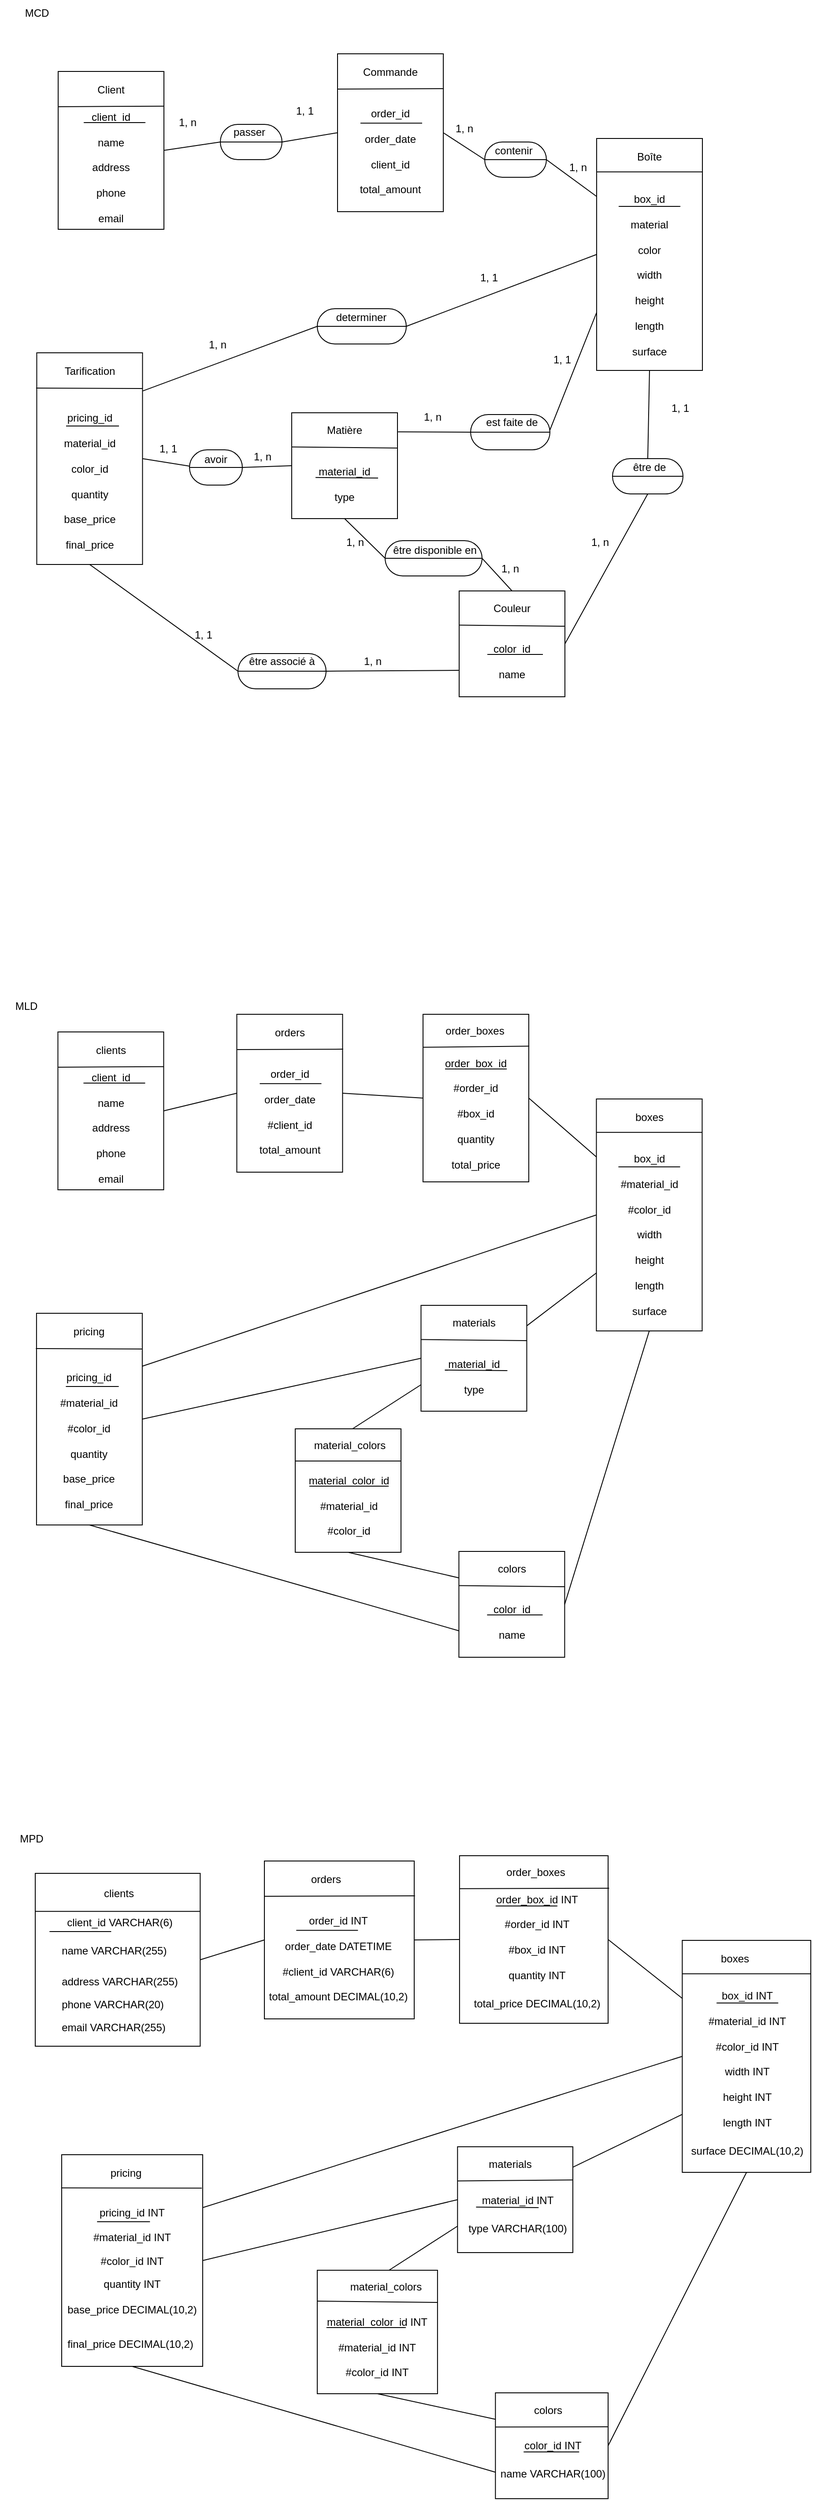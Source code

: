 <mxfile>
    <diagram id="Fs5Yc16F_86ejmKFWM_i" name="Page-1">
        <mxGraphModel dx="971" dy="751" grid="1" gridSize="10" guides="1" tooltips="1" connect="1" arrows="1" fold="1" page="1" pageScale="1" pageWidth="850" pageHeight="1100" math="0" shadow="0">
            <root>
                <mxCell id="0"/>
                <mxCell id="1" parent="0"/>
                <mxCell id="2" value="" style="rounded=0;whiteSpace=wrap;html=1;" parent="1" vertex="1">
                    <mxGeometry x="66" y="81" width="120" height="179" as="geometry"/>
                </mxCell>
                <mxCell id="3" value="" style="endArrow=none;html=1;entryX=1;entryY=0.22;entryDx=0;entryDy=0;entryPerimeter=0;" parent="1" target="2" edge="1">
                    <mxGeometry width="50" height="50" relative="1" as="geometry">
                        <mxPoint x="66" y="121" as="sourcePoint"/>
                        <mxPoint x="180" y="120" as="targetPoint"/>
                    </mxGeometry>
                </mxCell>
                <mxCell id="4" value="Client" style="text;html=1;align=center;verticalAlign=middle;whiteSpace=wrap;rounded=0;" parent="1" vertex="1">
                    <mxGeometry x="96" y="87" width="60" height="30" as="geometry"/>
                </mxCell>
                <mxCell id="5" value="" style="rounded=0;whiteSpace=wrap;html=1;" parent="1" vertex="1">
                    <mxGeometry x="383" y="61" width="120" height="179" as="geometry"/>
                </mxCell>
                <mxCell id="6" value="" style="endArrow=none;html=1;entryX=1.005;entryY=0.221;entryDx=0;entryDy=0;entryPerimeter=0;" parent="1" target="5" edge="1">
                    <mxGeometry width="50" height="50" relative="1" as="geometry">
                        <mxPoint x="383" y="101" as="sourcePoint"/>
                        <mxPoint x="433" y="51" as="targetPoint"/>
                    </mxGeometry>
                </mxCell>
                <mxCell id="7" value="Commande" style="text;html=1;align=center;verticalAlign=middle;whiteSpace=wrap;rounded=0;" parent="1" vertex="1">
                    <mxGeometry x="413" y="67" width="60" height="30" as="geometry"/>
                </mxCell>
                <mxCell id="8" value="" style="rounded=0;whiteSpace=wrap;html=1;" parent="1" vertex="1">
                    <mxGeometry x="677" y="157" width="120" height="263" as="geometry"/>
                </mxCell>
                <mxCell id="9" value="" style="endArrow=none;html=1;entryX=0.998;entryY=0.144;entryDx=0;entryDy=0;entryPerimeter=0;exitX=-0.001;exitY=0.144;exitDx=0;exitDy=0;exitPerimeter=0;" parent="1" source="8" target="8" edge="1">
                    <mxGeometry width="50" height="50" relative="1" as="geometry">
                        <mxPoint x="673" y="197" as="sourcePoint"/>
                        <mxPoint x="793.12" y="198.44" as="targetPoint"/>
                    </mxGeometry>
                </mxCell>
                <mxCell id="10" value="Boîte" style="text;html=1;align=center;verticalAlign=middle;whiteSpace=wrap;rounded=0;" parent="1" vertex="1">
                    <mxGeometry x="707" y="163" width="60" height="30" as="geometry"/>
                </mxCell>
                <mxCell id="11" value="client_id&lt;div&gt;&lt;br&gt;&lt;/div&gt;&lt;div&gt;name&lt;/div&gt;&lt;div&gt;&lt;br&gt;&lt;/div&gt;&lt;div&gt;address&lt;/div&gt;&lt;div&gt;&lt;br&gt;&lt;/div&gt;&lt;div&gt;phone&lt;/div&gt;&lt;div&gt;&lt;br&gt;&lt;/div&gt;&lt;div&gt;email&lt;/div&gt;" style="text;html=1;align=center;verticalAlign=middle;whiteSpace=wrap;rounded=0;" parent="1" vertex="1">
                    <mxGeometry x="76" y="140" width="100" height="100" as="geometry"/>
                </mxCell>
                <mxCell id="12" value="order_id&lt;div&gt;&lt;font color=&quot;#000000&quot;&gt;&lt;br&gt;&lt;/font&gt;&lt;div&gt;order_date&lt;/div&gt;&lt;div&gt;&lt;br&gt;&lt;/div&gt;&lt;div&gt;client_id&lt;/div&gt;&lt;/div&gt;&lt;div&gt;&lt;br&gt;&lt;/div&gt;&lt;div&gt;total_amount&lt;/div&gt;" style="text;html=1;align=center;verticalAlign=middle;whiteSpace=wrap;rounded=0;" parent="1" vertex="1">
                    <mxGeometry x="413" y="122" width="60" height="100" as="geometry"/>
                </mxCell>
                <mxCell id="13" value="" style="endArrow=none;html=1;" parent="1" edge="1">
                    <mxGeometry width="50" height="50" relative="1" as="geometry">
                        <mxPoint x="95" y="139" as="sourcePoint"/>
                        <mxPoint x="165" y="139" as="targetPoint"/>
                    </mxGeometry>
                </mxCell>
                <mxCell id="14" value="" style="endArrow=none;html=1;" parent="1" edge="1">
                    <mxGeometry width="50" height="50" relative="1" as="geometry">
                        <mxPoint x="409" y="139.62" as="sourcePoint"/>
                        <mxPoint x="479" y="139.62" as="targetPoint"/>
                    </mxGeometry>
                </mxCell>
                <mxCell id="15" value="" style="endArrow=none;html=1;" parent="1" edge="1">
                    <mxGeometry width="50" height="50" relative="1" as="geometry">
                        <mxPoint x="702" y="234" as="sourcePoint"/>
                        <mxPoint x="772" y="234" as="targetPoint"/>
                    </mxGeometry>
                </mxCell>
                <mxCell id="16" value="box_id&lt;div&gt;&lt;br&gt;&lt;/div&gt;&lt;div&gt;material&lt;/div&gt;&lt;div&gt;&lt;br&gt;&lt;/div&gt;&lt;div&gt;color&lt;/div&gt;&lt;div&gt;&lt;br&gt;&lt;/div&gt;&lt;div&gt;width&lt;/div&gt;&lt;div&gt;&lt;br&gt;&lt;/div&gt;&lt;div&gt;height&lt;/div&gt;&lt;div&gt;&lt;br&gt;&lt;/div&gt;&lt;div&gt;length&lt;/div&gt;&lt;div&gt;&lt;br&gt;&lt;/div&gt;&lt;div&gt;surface&lt;/div&gt;" style="text;html=1;align=center;verticalAlign=middle;whiteSpace=wrap;rounded=0;" parent="1" vertex="1">
                    <mxGeometry x="707" y="207" width="60" height="210" as="geometry"/>
                </mxCell>
                <mxCell id="17" value="" style="rounded=1;whiteSpace=wrap;html=1;arcSize=50;" parent="1" vertex="1">
                    <mxGeometry x="250" y="141" width="70" height="40" as="geometry"/>
                </mxCell>
                <mxCell id="18" value="" style="endArrow=none;html=1;exitX=0;exitY=0.5;exitDx=0;exitDy=0;entryX=1;entryY=0.5;entryDx=0;entryDy=0;" parent="1" source="17" target="17" edge="1">
                    <mxGeometry width="50" height="50" relative="1" as="geometry">
                        <mxPoint x="235" y="158.5" as="sourcePoint"/>
                        <mxPoint x="325" y="161" as="targetPoint"/>
                    </mxGeometry>
                </mxCell>
                <mxCell id="19" value="passer" style="text;html=1;align=center;verticalAlign=middle;whiteSpace=wrap;rounded=0;" parent="1" vertex="1">
                    <mxGeometry x="253" y="135" width="60" height="30" as="geometry"/>
                </mxCell>
                <mxCell id="21" value="" style="rounded=1;whiteSpace=wrap;html=1;arcSize=50;" parent="1" vertex="1">
                    <mxGeometry x="550" y="161" width="70" height="40" as="geometry"/>
                </mxCell>
                <mxCell id="22" value="" style="endArrow=none;html=1;entryX=1;entryY=0.5;entryDx=0;entryDy=0;exitX=0;exitY=0.5;exitDx=0;exitDy=0;" parent="1" source="21" target="21" edge="1">
                    <mxGeometry width="50" height="50" relative="1" as="geometry">
                        <mxPoint x="509" y="200" as="sourcePoint"/>
                        <mxPoint x="559" y="150" as="targetPoint"/>
                    </mxGeometry>
                </mxCell>
                <mxCell id="23" value="contenir" style="text;html=1;align=center;verticalAlign=middle;whiteSpace=wrap;rounded=0;" parent="1" vertex="1">
                    <mxGeometry x="553" y="159" width="60" height="24" as="geometry"/>
                </mxCell>
                <mxCell id="24" value="" style="endArrow=none;html=1;exitX=1;exitY=0.5;exitDx=0;exitDy=0;entryX=0;entryY=0.5;entryDx=0;entryDy=0;" parent="1" source="2" target="17" edge="1">
                    <mxGeometry width="50" height="50" relative="1" as="geometry">
                        <mxPoint x="188" y="208" as="sourcePoint"/>
                        <mxPoint x="238" y="158" as="targetPoint"/>
                    </mxGeometry>
                </mxCell>
                <mxCell id="25" value="" style="endArrow=none;html=1;entryX=1;entryY=0.5;entryDx=0;entryDy=0;exitX=0;exitY=0.5;exitDx=0;exitDy=0;" parent="1" source="5" target="17" edge="1">
                    <mxGeometry width="50" height="50" relative="1" as="geometry">
                        <mxPoint x="330" y="211" as="sourcePoint"/>
                        <mxPoint x="380" y="161" as="targetPoint"/>
                    </mxGeometry>
                </mxCell>
                <mxCell id="27" value="" style="endArrow=none;html=1;entryX=0;entryY=0.5;entryDx=0;entryDy=0;exitX=1;exitY=0.5;exitDx=0;exitDy=0;" parent="1" source="5" target="21" edge="1">
                    <mxGeometry width="50" height="50" relative="1" as="geometry">
                        <mxPoint x="392" y="342" as="sourcePoint"/>
                        <mxPoint x="442" y="292" as="targetPoint"/>
                    </mxGeometry>
                </mxCell>
                <mxCell id="28" value="" style="endArrow=none;html=1;entryX=1;entryY=0.5;entryDx=0;entryDy=0;exitX=0;exitY=0.25;exitDx=0;exitDy=0;" parent="1" source="8" target="21" edge="1">
                    <mxGeometry width="50" height="50" relative="1" as="geometry">
                        <mxPoint x="488" y="325" as="sourcePoint"/>
                        <mxPoint x="538" y="275" as="targetPoint"/>
                    </mxGeometry>
                </mxCell>
                <mxCell id="29" value="1, n" style="text;html=1;align=center;verticalAlign=middle;whiteSpace=wrap;rounded=0;" parent="1" vertex="1">
                    <mxGeometry x="183" y="127" width="60" height="23" as="geometry"/>
                </mxCell>
                <mxCell id="30" value="1, 1" style="text;html=1;align=center;verticalAlign=middle;whiteSpace=wrap;rounded=0;" parent="1" vertex="1">
                    <mxGeometry x="316" y="111" width="60" height="30" as="geometry"/>
                </mxCell>
                <mxCell id="31" value="1, n" style="text;html=1;align=center;verticalAlign=middle;whiteSpace=wrap;rounded=0;" parent="1" vertex="1">
                    <mxGeometry x="497" y="131" width="60" height="30" as="geometry"/>
                </mxCell>
                <mxCell id="32" value="1, n" style="text;html=1;align=center;verticalAlign=middle;whiteSpace=wrap;rounded=0;" parent="1" vertex="1">
                    <mxGeometry x="626" y="175" width="60" height="30" as="geometry"/>
                </mxCell>
                <mxCell id="134" value="" style="rounded=0;whiteSpace=wrap;html=1;" parent="1" vertex="1">
                    <mxGeometry x="331" y="468" width="120" height="120" as="geometry"/>
                </mxCell>
                <mxCell id="135" value="" style="endArrow=none;html=1;exitX=0;exitY=0.323;exitDx=0;exitDy=0;exitPerimeter=0;" parent="1" source="134" edge="1">
                    <mxGeometry width="50" height="50" relative="1" as="geometry">
                        <mxPoint x="381" y="508" as="sourcePoint"/>
                        <mxPoint x="451" y="508" as="targetPoint"/>
                    </mxGeometry>
                </mxCell>
                <mxCell id="136" value="Matière" style="text;html=1;align=center;verticalAlign=middle;whiteSpace=wrap;rounded=0;" parent="1" vertex="1">
                    <mxGeometry x="361" y="473" width="60" height="30" as="geometry"/>
                </mxCell>
                <mxCell id="138" value="" style="rounded=0;whiteSpace=wrap;html=1;" parent="1" vertex="1">
                    <mxGeometry x="521" y="670" width="120" height="120" as="geometry"/>
                </mxCell>
                <mxCell id="139" value="" style="endArrow=none;html=1;exitX=0;exitY=0.323;exitDx=0;exitDy=0;exitPerimeter=0;" parent="1" source="138" edge="1">
                    <mxGeometry width="50" height="50" relative="1" as="geometry">
                        <mxPoint x="571" y="710" as="sourcePoint"/>
                        <mxPoint x="641" y="710" as="targetPoint"/>
                    </mxGeometry>
                </mxCell>
                <mxCell id="140" value="Couleur" style="text;html=1;align=center;verticalAlign=middle;whiteSpace=wrap;rounded=0;" parent="1" vertex="1">
                    <mxGeometry x="551" y="675" width="60" height="30" as="geometry"/>
                </mxCell>
                <mxCell id="141" value="material_id&lt;div&gt;&lt;br&gt;&lt;/div&gt;&lt;div&gt;type&lt;/div&gt;" style="text;html=1;align=center;verticalAlign=middle;whiteSpace=wrap;rounded=0;" parent="1" vertex="1">
                    <mxGeometry x="361" y="516" width="60" height="65" as="geometry"/>
                </mxCell>
                <mxCell id="142" value="color_id&lt;div&gt;&lt;br&gt;&lt;/div&gt;&lt;div&gt;name&lt;/div&gt;" style="text;html=1;align=center;verticalAlign=middle;whiteSpace=wrap;rounded=0;" parent="1" vertex="1">
                    <mxGeometry x="551" y="716" width="60" height="67" as="geometry"/>
                </mxCell>
                <mxCell id="143" value="" style="endArrow=none;html=1;entryX=0;entryY=0.75;entryDx=0;entryDy=0;exitX=1.114;exitY=0.787;exitDx=0;exitDy=0;exitPerimeter=0;" parent="1" source="148" target="8" edge="1">
                    <mxGeometry width="50" height="50" relative="1" as="geometry">
                        <mxPoint x="610" y="360" as="sourcePoint"/>
                        <mxPoint x="570" y="390" as="targetPoint"/>
                    </mxGeometry>
                </mxCell>
                <mxCell id="144" value="" style="endArrow=none;html=1;entryX=0.5;entryY=1;entryDx=0;entryDy=0;exitX=0.5;exitY=0;exitDx=0;exitDy=0;" parent="1" source="150" target="8" edge="1">
                    <mxGeometry width="50" height="50" relative="1" as="geometry">
                        <mxPoint x="800" y="480" as="sourcePoint"/>
                        <mxPoint x="642" y="390" as="targetPoint"/>
                    </mxGeometry>
                </mxCell>
                <mxCell id="145" value="" style="endArrow=none;html=1;entryX=0.5;entryY=0;entryDx=0;entryDy=0;exitX=1;exitY=0.5;exitDx=0;exitDy=0;" parent="1" source="154" target="138" edge="1">
                    <mxGeometry width="50" height="50" relative="1" as="geometry">
                        <mxPoint x="450" y="720" as="sourcePoint"/>
                        <mxPoint x="570" y="560" as="targetPoint"/>
                    </mxGeometry>
                </mxCell>
                <mxCell id="146" value="" style="rounded=1;whiteSpace=wrap;html=1;arcSize=50;" parent="1" vertex="1">
                    <mxGeometry x="534" y="470" width="90" height="40" as="geometry"/>
                </mxCell>
                <mxCell id="147" value="" style="endArrow=none;html=1;entryX=1;entryY=0.5;entryDx=0;entryDy=0;exitX=0;exitY=0.5;exitDx=0;exitDy=0;" parent="1" source="146" target="146" edge="1">
                    <mxGeometry width="50" height="50" relative="1" as="geometry">
                        <mxPoint x="534" y="510" as="sourcePoint"/>
                        <mxPoint x="584" y="460" as="targetPoint"/>
                    </mxGeometry>
                </mxCell>
                <mxCell id="148" value="est faite de" style="text;html=1;align=center;verticalAlign=middle;whiteSpace=wrap;rounded=0;" parent="1" vertex="1">
                    <mxGeometry x="546" y="464" width="70" height="30" as="geometry"/>
                </mxCell>
                <mxCell id="149" value="" style="endArrow=none;html=1;entryX=0;entryY=0.5;entryDx=0;entryDy=0;exitX=1.005;exitY=0.18;exitDx=0;exitDy=0;exitPerimeter=0;" parent="1" source="134" target="146" edge="1">
                    <mxGeometry width="50" height="50" relative="1" as="geometry">
                        <mxPoint x="530" y="520" as="sourcePoint"/>
                        <mxPoint x="580" y="470" as="targetPoint"/>
                    </mxGeometry>
                </mxCell>
                <mxCell id="150" value="" style="rounded=1;whiteSpace=wrap;html=1;arcSize=50;" parent="1" vertex="1">
                    <mxGeometry x="695" y="520" width="80" height="40" as="geometry"/>
                </mxCell>
                <mxCell id="151" value="" style="endArrow=none;html=1;entryX=1;entryY=0.5;entryDx=0;entryDy=0;exitX=0;exitY=0.5;exitDx=0;exitDy=0;" parent="1" source="150" target="150" edge="1">
                    <mxGeometry width="50" height="50" relative="1" as="geometry">
                        <mxPoint x="578" y="580" as="sourcePoint"/>
                        <mxPoint x="628" y="530" as="targetPoint"/>
                    </mxGeometry>
                </mxCell>
                <mxCell id="152" value="être de" style="text;html=1;align=center;verticalAlign=middle;whiteSpace=wrap;rounded=0;" parent="1" vertex="1">
                    <mxGeometry x="707" y="515" width="60" height="30" as="geometry"/>
                </mxCell>
                <mxCell id="153" value="" style="endArrow=none;html=1;exitX=1;exitY=0.5;exitDx=0;exitDy=0;entryX=0.5;entryY=1;entryDx=0;entryDy=0;" parent="1" source="138" target="150" edge="1">
                    <mxGeometry width="50" height="50" relative="1" as="geometry">
                        <mxPoint x="580" y="580" as="sourcePoint"/>
                        <mxPoint x="700" y="540" as="targetPoint"/>
                    </mxGeometry>
                </mxCell>
                <mxCell id="154" value="" style="rounded=1;whiteSpace=wrap;html=1;arcSize=50;" parent="1" vertex="1">
                    <mxGeometry x="437" y="613" width="110" height="40" as="geometry"/>
                </mxCell>
                <mxCell id="155" value="" style="endArrow=none;html=1;entryX=1;entryY=0.5;entryDx=0;entryDy=0;exitX=0;exitY=0.5;exitDx=0;exitDy=0;" parent="1" source="154" target="154" edge="1">
                    <mxGeometry width="50" height="50" relative="1" as="geometry">
                        <mxPoint x="577" y="563" as="sourcePoint"/>
                        <mxPoint x="627" y="513" as="targetPoint"/>
                    </mxGeometry>
                </mxCell>
                <mxCell id="157" value="être disponible en" style="text;html=1;align=center;verticalAlign=middle;resizable=0;points=[];autosize=1;strokeColor=none;fillColor=none;" parent="1" vertex="1">
                    <mxGeometry x="433" y="609" width="120" height="30" as="geometry"/>
                </mxCell>
                <mxCell id="160" value="" style="endArrow=none;html=1;entryX=0.5;entryY=1;entryDx=0;entryDy=0;exitX=0;exitY=0.5;exitDx=0;exitDy=0;" parent="1" source="154" target="134" edge="1">
                    <mxGeometry width="50" height="50" relative="1" as="geometry">
                        <mxPoint x="550" y="760" as="sourcePoint"/>
                        <mxPoint x="600" y="710" as="targetPoint"/>
                    </mxGeometry>
                </mxCell>
                <mxCell id="161" value="1, 1" style="text;html=1;align=center;verticalAlign=middle;whiteSpace=wrap;rounded=0;" parent="1" vertex="1">
                    <mxGeometry x="742" y="448" width="60" height="30" as="geometry"/>
                </mxCell>
                <mxCell id="162" value="1, n" style="text;html=1;align=center;verticalAlign=middle;whiteSpace=wrap;rounded=0;" parent="1" vertex="1">
                    <mxGeometry x="650.72" y="600" width="60" height="30" as="geometry"/>
                </mxCell>
                <mxCell id="163" value="1, n" style="text;html=1;align=center;verticalAlign=middle;whiteSpace=wrap;rounded=0;" parent="1" vertex="1">
                    <mxGeometry x="373" y="600" width="60" height="30" as="geometry"/>
                </mxCell>
                <mxCell id="164" value="1, n" style="text;html=1;align=center;verticalAlign=middle;whiteSpace=wrap;rounded=0;" parent="1" vertex="1">
                    <mxGeometry x="549" y="630" width="60" height="30" as="geometry"/>
                </mxCell>
                <mxCell id="165" value="1, 1" style="text;html=1;align=center;verticalAlign=middle;whiteSpace=wrap;rounded=0;" parent="1" vertex="1">
                    <mxGeometry x="608" y="393" width="60" height="30" as="geometry"/>
                </mxCell>
                <mxCell id="167" value="1, n" style="text;html=1;align=center;verticalAlign=middle;whiteSpace=wrap;rounded=0;" parent="1" vertex="1">
                    <mxGeometry x="461" y="458" width="60" height="30" as="geometry"/>
                </mxCell>
                <mxCell id="189" value="" style="rounded=0;whiteSpace=wrap;html=1;" parent="1" vertex="1">
                    <mxGeometry x="41.72" y="400" width="120" height="240" as="geometry"/>
                </mxCell>
                <mxCell id="190" value="" style="endArrow=none;html=1;entryX=1.001;entryY=0.175;entryDx=0;entryDy=0;entryPerimeter=0;exitX=-0.006;exitY=0.173;exitDx=0;exitDy=0;exitPerimeter=0;" parent="1" edge="1">
                    <mxGeometry width="50" height="50" relative="1" as="geometry">
                        <mxPoint x="41.0" y="439.98" as="sourcePoint"/>
                        <mxPoint x="161.84" y="440.5" as="targetPoint"/>
                    </mxGeometry>
                </mxCell>
                <mxCell id="191" value="Tarification" style="text;html=1;align=center;verticalAlign=middle;whiteSpace=wrap;rounded=0;" parent="1" vertex="1">
                    <mxGeometry x="71.72" y="406" width="60" height="30" as="geometry"/>
                </mxCell>
                <mxCell id="192" value="pricing_id&lt;div&gt;&lt;br&gt;&lt;/div&gt;&lt;div&gt;material_id&lt;/div&gt;&lt;div&gt;&lt;br&gt;&lt;/div&gt;&lt;div&gt;color_id&lt;/div&gt;&lt;div&gt;&lt;br&gt;&lt;/div&gt;&lt;div&gt;quantity&lt;/div&gt;&lt;div&gt;&lt;br&gt;&lt;/div&gt;&lt;div&gt;base_price&lt;/div&gt;&lt;div&gt;&lt;br&gt;&lt;/div&gt;&lt;div&gt;final_price&lt;/div&gt;" style="text;html=1;align=center;verticalAlign=middle;whiteSpace=wrap;rounded=0;" parent="1" vertex="1">
                    <mxGeometry x="51.72" y="441" width="100" height="210" as="geometry"/>
                </mxCell>
                <mxCell id="196" value="" style="rounded=1;whiteSpace=wrap;html=1;arcSize=50;" parent="1" vertex="1">
                    <mxGeometry x="215" y="510" width="60" height="40" as="geometry"/>
                </mxCell>
                <mxCell id="197" value="" style="endArrow=none;html=1;entryX=1;entryY=0.5;entryDx=0;entryDy=0;exitX=0;exitY=0.5;exitDx=0;exitDy=0;" parent="1" source="196" target="196" edge="1">
                    <mxGeometry width="50" height="50" relative="1" as="geometry">
                        <mxPoint x="485" y="620" as="sourcePoint"/>
                        <mxPoint x="535" y="570" as="targetPoint"/>
                    </mxGeometry>
                </mxCell>
                <mxCell id="198" value="avoir" style="text;html=1;align=center;verticalAlign=middle;whiteSpace=wrap;rounded=0;" parent="1" vertex="1">
                    <mxGeometry x="215" y="506" width="60" height="30" as="geometry"/>
                </mxCell>
                <mxCell id="199" value="" style="endArrow=none;html=1;entryX=0;entryY=0.5;entryDx=0;entryDy=0;exitX=1.001;exitY=0.798;exitDx=0;exitDy=0;exitPerimeter=0;" parent="1" source="198" target="134" edge="1">
                    <mxGeometry width="50" height="50" relative="1" as="geometry">
                        <mxPoint x="230" y="510" as="sourcePoint"/>
                        <mxPoint x="480" y="550" as="targetPoint"/>
                    </mxGeometry>
                </mxCell>
                <mxCell id="200" value="" style="endArrow=none;html=1;entryX=1;entryY=0.5;entryDx=0;entryDy=0;exitX=0;exitY=0.75;exitDx=0;exitDy=0;" parent="1" source="198" target="189" edge="1">
                    <mxGeometry width="50" height="50" relative="1" as="geometry">
                        <mxPoint x="196" y="530" as="sourcePoint"/>
                        <mxPoint x="150" y="400" as="targetPoint"/>
                    </mxGeometry>
                </mxCell>
                <mxCell id="201" value="" style="rounded=1;whiteSpace=wrap;html=1;arcSize=50;" parent="1" vertex="1">
                    <mxGeometry x="270" y="741" width="100" height="40" as="geometry"/>
                </mxCell>
                <mxCell id="202" value="" style="endArrow=none;html=1;entryX=1;entryY=0.5;entryDx=0;entryDy=0;exitX=0;exitY=0.5;exitDx=0;exitDy=0;" parent="1" source="201" target="201" edge="1">
                    <mxGeometry width="50" height="50" relative="1" as="geometry">
                        <mxPoint x="332" y="801" as="sourcePoint"/>
                        <mxPoint x="382" y="751" as="targetPoint"/>
                    </mxGeometry>
                </mxCell>
                <mxCell id="203" value="être associé à" style="text;html=1;align=center;verticalAlign=middle;whiteSpace=wrap;rounded=0;" parent="1" vertex="1">
                    <mxGeometry x="280" y="740" width="80" height="20" as="geometry"/>
                </mxCell>
                <mxCell id="204" value="" style="endArrow=none;html=1;entryX=0;entryY=0.75;entryDx=0;entryDy=0;exitX=1;exitY=0.5;exitDx=0;exitDy=0;" parent="1" source="201" target="138" edge="1">
                    <mxGeometry width="50" height="50" relative="1" as="geometry">
                        <mxPoint x="370" y="780" as="sourcePoint"/>
                        <mxPoint x="460" y="690" as="targetPoint"/>
                    </mxGeometry>
                </mxCell>
                <mxCell id="205" value="" style="endArrow=none;html=1;entryX=0;entryY=0.5;entryDx=0;entryDy=0;exitX=0.5;exitY=1;exitDx=0;exitDy=0;" parent="1" source="189" target="201" edge="1">
                    <mxGeometry width="50" height="50" relative="1" as="geometry">
                        <mxPoint x="410" y="630" as="sourcePoint"/>
                        <mxPoint x="460" y="580" as="targetPoint"/>
                    </mxGeometry>
                </mxCell>
                <mxCell id="206" value="1, n" style="text;html=1;align=center;verticalAlign=middle;whiteSpace=wrap;rounded=0;" parent="1" vertex="1">
                    <mxGeometry x="268" y="503" width="60" height="30" as="geometry"/>
                </mxCell>
                <mxCell id="207" value="1, 1" style="text;html=1;align=center;verticalAlign=middle;whiteSpace=wrap;rounded=0;" parent="1" vertex="1">
                    <mxGeometry x="161" y="494" width="60" height="30" as="geometry"/>
                </mxCell>
                <mxCell id="208" value="1, n" style="text;html=1;align=center;verticalAlign=middle;whiteSpace=wrap;rounded=0;" parent="1" vertex="1">
                    <mxGeometry x="393" y="735" width="60" height="30" as="geometry"/>
                </mxCell>
                <mxCell id="209" value="1, 1" style="text;html=1;align=center;verticalAlign=middle;whiteSpace=wrap;rounded=0;" parent="1" vertex="1">
                    <mxGeometry x="201" y="705" width="60" height="30" as="geometry"/>
                </mxCell>
                <mxCell id="212" value="" style="rounded=1;whiteSpace=wrap;html=1;arcSize=50;" parent="1" vertex="1">
                    <mxGeometry x="360" y="350" width="101" height="40" as="geometry"/>
                </mxCell>
                <mxCell id="213" value="" style="endArrow=none;html=1;entryX=1;entryY=0.5;entryDx=0;entryDy=0;exitX=0;exitY=0.5;exitDx=0;exitDy=0;" parent="1" source="212" target="212" edge="1">
                    <mxGeometry width="50" height="50" relative="1" as="geometry">
                        <mxPoint x="340" y="460" as="sourcePoint"/>
                        <mxPoint x="390" y="410" as="targetPoint"/>
                    </mxGeometry>
                </mxCell>
                <mxCell id="214" value="determiner" style="text;html=1;align=center;verticalAlign=middle;whiteSpace=wrap;rounded=0;" parent="1" vertex="1">
                    <mxGeometry x="380" y="345" width="60" height="30" as="geometry"/>
                </mxCell>
                <mxCell id="215" value="" style="endArrow=none;html=1;entryX=0;entryY=0.5;entryDx=0;entryDy=0;exitX=1.004;exitY=0.18;exitDx=0;exitDy=0;exitPerimeter=0;" parent="1" source="189" target="212" edge="1">
                    <mxGeometry width="50" height="50" relative="1" as="geometry">
                        <mxPoint x="340" y="460" as="sourcePoint"/>
                        <mxPoint x="390" y="410" as="targetPoint"/>
                    </mxGeometry>
                </mxCell>
                <mxCell id="216" value="" style="endArrow=none;html=1;exitX=0;exitY=0.5;exitDx=0;exitDy=0;entryX=1;entryY=0.5;entryDx=0;entryDy=0;" parent="1" source="8" target="212" edge="1">
                    <mxGeometry width="50" height="50" relative="1" as="geometry">
                        <mxPoint x="310" y="490" as="sourcePoint"/>
                        <mxPoint x="470" y="370" as="targetPoint"/>
                    </mxGeometry>
                </mxCell>
                <mxCell id="217" value="1, 1" style="text;html=1;align=center;verticalAlign=middle;whiteSpace=wrap;rounded=0;" parent="1" vertex="1">
                    <mxGeometry x="525" y="300" width="60" height="30" as="geometry"/>
                </mxCell>
                <mxCell id="218" value="1, n" style="text;html=1;align=center;verticalAlign=middle;whiteSpace=wrap;rounded=0;" parent="1" vertex="1">
                    <mxGeometry x="217" y="376" width="60" height="30" as="geometry"/>
                </mxCell>
                <mxCell id="219" value="" style="endArrow=none;html=1;" parent="1" edge="1">
                    <mxGeometry width="50" height="50" relative="1" as="geometry">
                        <mxPoint x="75" y="483" as="sourcePoint"/>
                        <mxPoint x="135" y="483" as="targetPoint"/>
                    </mxGeometry>
                </mxCell>
                <mxCell id="220" value="" style="endArrow=none;html=1;entryX=-0.016;entryY=0.406;entryDx=0;entryDy=0;entryPerimeter=0;" parent="1" edge="1">
                    <mxGeometry width="50" height="50" relative="1" as="geometry">
                        <mxPoint x="429" y="542" as="sourcePoint"/>
                        <mxPoint x="358.04" y="541.39" as="targetPoint"/>
                    </mxGeometry>
                </mxCell>
                <mxCell id="221" value="" style="endArrow=none;html=1;" parent="1" edge="1">
                    <mxGeometry width="50" height="50" relative="1" as="geometry">
                        <mxPoint x="616" y="742" as="sourcePoint"/>
                        <mxPoint x="553" y="742" as="targetPoint"/>
                    </mxGeometry>
                </mxCell>
                <mxCell id="222" value="" style="rounded=0;whiteSpace=wrap;html=1;" parent="1" vertex="1">
                    <mxGeometry x="65.72" y="1170" width="120" height="179" as="geometry"/>
                </mxCell>
                <mxCell id="223" value="" style="endArrow=none;html=1;entryX=1;entryY=0.22;entryDx=0;entryDy=0;entryPerimeter=0;" parent="1" target="222" edge="1">
                    <mxGeometry width="50" height="50" relative="1" as="geometry">
                        <mxPoint x="65.72" y="1210" as="sourcePoint"/>
                        <mxPoint x="179.72" y="1209" as="targetPoint"/>
                    </mxGeometry>
                </mxCell>
                <mxCell id="224" value="clients" style="text;html=1;align=center;verticalAlign=middle;whiteSpace=wrap;rounded=0;" parent="1" vertex="1">
                    <mxGeometry x="95.72" y="1176" width="60" height="30" as="geometry"/>
                </mxCell>
                <mxCell id="225" value="" style="rounded=0;whiteSpace=wrap;html=1;" parent="1" vertex="1">
                    <mxGeometry x="268.72" y="1150" width="120" height="179" as="geometry"/>
                </mxCell>
                <mxCell id="226" value="" style="endArrow=none;html=1;entryX=1.005;entryY=0.221;entryDx=0;entryDy=0;entryPerimeter=0;" parent="1" target="225" edge="1">
                    <mxGeometry width="50" height="50" relative="1" as="geometry">
                        <mxPoint x="268.72" y="1190" as="sourcePoint"/>
                        <mxPoint x="318.72" y="1140" as="targetPoint"/>
                    </mxGeometry>
                </mxCell>
                <mxCell id="227" value="orders" style="text;html=1;align=center;verticalAlign=middle;whiteSpace=wrap;rounded=0;" parent="1" vertex="1">
                    <mxGeometry x="298.72" y="1156" width="60" height="30" as="geometry"/>
                </mxCell>
                <mxCell id="228" value="" style="rounded=0;whiteSpace=wrap;html=1;" parent="1" vertex="1">
                    <mxGeometry x="676.72" y="1246" width="120" height="263" as="geometry"/>
                </mxCell>
                <mxCell id="229" value="" style="endArrow=none;html=1;entryX=0.998;entryY=0.144;entryDx=0;entryDy=0;entryPerimeter=0;exitX=-0.001;exitY=0.144;exitDx=0;exitDy=0;exitPerimeter=0;" parent="1" source="228" target="228" edge="1">
                    <mxGeometry width="50" height="50" relative="1" as="geometry">
                        <mxPoint x="672.72" y="1286" as="sourcePoint"/>
                        <mxPoint x="792.84" y="1287.44" as="targetPoint"/>
                    </mxGeometry>
                </mxCell>
                <mxCell id="230" value="boxes" style="text;html=1;align=center;verticalAlign=middle;whiteSpace=wrap;rounded=0;" parent="1" vertex="1">
                    <mxGeometry x="706.72" y="1252" width="60" height="30" as="geometry"/>
                </mxCell>
                <mxCell id="231" value="client_id&lt;div&gt;&lt;br&gt;&lt;/div&gt;&lt;div&gt;name&lt;/div&gt;&lt;div&gt;&lt;br&gt;&lt;/div&gt;&lt;div&gt;address&lt;/div&gt;&lt;div&gt;&lt;br&gt;&lt;/div&gt;&lt;div&gt;phone&lt;/div&gt;&lt;div&gt;&lt;br&gt;&lt;/div&gt;&lt;div&gt;email&lt;/div&gt;" style="text;html=1;align=center;verticalAlign=middle;whiteSpace=wrap;rounded=0;" parent="1" vertex="1">
                    <mxGeometry x="75.72" y="1229" width="100" height="100" as="geometry"/>
                </mxCell>
                <mxCell id="232" value="order_id&lt;div&gt;&lt;font color=&quot;#000000&quot;&gt;&lt;br&gt;&lt;/font&gt;&lt;div&gt;order_date&lt;/div&gt;&lt;div&gt;&lt;br&gt;&lt;/div&gt;&lt;div&gt;#client_id&lt;/div&gt;&lt;/div&gt;&lt;div&gt;&lt;br&gt;&lt;/div&gt;&lt;div&gt;total_amount&lt;/div&gt;" style="text;html=1;align=center;verticalAlign=middle;whiteSpace=wrap;rounded=0;" parent="1" vertex="1">
                    <mxGeometry x="298.72" y="1211" width="60" height="100" as="geometry"/>
                </mxCell>
                <mxCell id="233" value="" style="endArrow=none;html=1;" parent="1" edge="1">
                    <mxGeometry width="50" height="50" relative="1" as="geometry">
                        <mxPoint x="94.72" y="1228" as="sourcePoint"/>
                        <mxPoint x="164.72" y="1228" as="targetPoint"/>
                    </mxGeometry>
                </mxCell>
                <mxCell id="234" value="" style="endArrow=none;html=1;" parent="1" edge="1">
                    <mxGeometry width="50" height="50" relative="1" as="geometry">
                        <mxPoint x="294.72" y="1228.62" as="sourcePoint"/>
                        <mxPoint x="364.72" y="1228.62" as="targetPoint"/>
                    </mxGeometry>
                </mxCell>
                <mxCell id="235" value="" style="endArrow=none;html=1;" parent="1" edge="1">
                    <mxGeometry width="50" height="50" relative="1" as="geometry">
                        <mxPoint x="701.72" y="1323" as="sourcePoint"/>
                        <mxPoint x="771.72" y="1323" as="targetPoint"/>
                    </mxGeometry>
                </mxCell>
                <mxCell id="236" value="box_id&lt;div&gt;&lt;br&gt;&lt;/div&gt;&lt;div&gt;#material_id&lt;/div&gt;&lt;div&gt;&lt;br&gt;&lt;/div&gt;&lt;div&gt;#color_id&lt;/div&gt;&lt;div&gt;&lt;br&gt;&lt;/div&gt;&lt;div&gt;width&lt;/div&gt;&lt;div&gt;&lt;br&gt;&lt;/div&gt;&lt;div&gt;height&lt;/div&gt;&lt;div&gt;&lt;br&gt;&lt;/div&gt;&lt;div&gt;length&lt;/div&gt;&lt;div&gt;&lt;br&gt;&lt;/div&gt;&lt;div&gt;surface&lt;/div&gt;" style="text;html=1;align=center;verticalAlign=middle;whiteSpace=wrap;rounded=0;" parent="1" vertex="1">
                    <mxGeometry x="706.72" y="1295" width="60" height="210" as="geometry"/>
                </mxCell>
                <mxCell id="243" value="" style="endArrow=none;html=1;exitX=1;exitY=0.5;exitDx=0;exitDy=0;entryX=0;entryY=0.5;entryDx=0;entryDy=0;" parent="1" source="222" target="225" edge="1">
                    <mxGeometry width="50" height="50" relative="1" as="geometry">
                        <mxPoint x="187.72" y="1297" as="sourcePoint"/>
                        <mxPoint x="249.72" y="1250" as="targetPoint"/>
                    </mxGeometry>
                </mxCell>
                <mxCell id="245" value="" style="endArrow=none;html=1;exitX=1;exitY=0.5;exitDx=0;exitDy=0;entryX=0;entryY=0.5;entryDx=0;entryDy=0;" parent="1" source="225" target="310" edge="1">
                    <mxGeometry width="50" height="50" relative="1" as="geometry">
                        <mxPoint x="391.72" y="1431" as="sourcePoint"/>
                        <mxPoint x="440" y="1180" as="targetPoint"/>
                    </mxGeometry>
                </mxCell>
                <mxCell id="246" value="" style="endArrow=none;html=1;entryX=1;entryY=0.5;entryDx=0;entryDy=0;exitX=0;exitY=0.25;exitDx=0;exitDy=0;" parent="1" source="228" target="310" edge="1">
                    <mxGeometry width="50" height="50" relative="1" as="geometry">
                        <mxPoint x="487.72" y="1414" as="sourcePoint"/>
                        <mxPoint x="619.72" y="1270" as="targetPoint"/>
                    </mxGeometry>
                </mxCell>
                <mxCell id="251" value="" style="rounded=0;whiteSpace=wrap;html=1;" parent="1" vertex="1">
                    <mxGeometry x="477.72" y="1480" width="120" height="120" as="geometry"/>
                </mxCell>
                <mxCell id="252" value="" style="endArrow=none;html=1;exitX=0;exitY=0.323;exitDx=0;exitDy=0;exitPerimeter=0;" parent="1" source="251" edge="1">
                    <mxGeometry width="50" height="50" relative="1" as="geometry">
                        <mxPoint x="527.72" y="1520" as="sourcePoint"/>
                        <mxPoint x="597.72" y="1520" as="targetPoint"/>
                    </mxGeometry>
                </mxCell>
                <mxCell id="253" value="materials" style="text;html=1;align=center;verticalAlign=middle;whiteSpace=wrap;rounded=0;" parent="1" vertex="1">
                    <mxGeometry x="507.72" y="1485" width="60" height="30" as="geometry"/>
                </mxCell>
                <mxCell id="254" value="" style="rounded=0;whiteSpace=wrap;html=1;" parent="1" vertex="1">
                    <mxGeometry x="520.72" y="1759" width="120" height="120" as="geometry"/>
                </mxCell>
                <mxCell id="255" value="" style="endArrow=none;html=1;exitX=0;exitY=0.323;exitDx=0;exitDy=0;exitPerimeter=0;" parent="1" source="254" edge="1">
                    <mxGeometry width="50" height="50" relative="1" as="geometry">
                        <mxPoint x="570.72" y="1799" as="sourcePoint"/>
                        <mxPoint x="640.72" y="1799" as="targetPoint"/>
                    </mxGeometry>
                </mxCell>
                <mxCell id="256" value="colors" style="text;html=1;align=center;verticalAlign=middle;whiteSpace=wrap;rounded=0;" parent="1" vertex="1">
                    <mxGeometry x="550.72" y="1764" width="60" height="30" as="geometry"/>
                </mxCell>
                <mxCell id="257" value="material_id&lt;div&gt;&lt;br&gt;&lt;/div&gt;&lt;div&gt;type&lt;/div&gt;" style="text;html=1;align=center;verticalAlign=middle;whiteSpace=wrap;rounded=0;" parent="1" vertex="1">
                    <mxGeometry x="507.72" y="1528" width="60" height="65" as="geometry"/>
                </mxCell>
                <mxCell id="258" value="color_id&lt;div&gt;&lt;br&gt;&lt;/div&gt;&lt;div&gt;name&lt;/div&gt;" style="text;html=1;align=center;verticalAlign=middle;whiteSpace=wrap;rounded=0;" parent="1" vertex="1">
                    <mxGeometry x="550.72" y="1805" width="60" height="67" as="geometry"/>
                </mxCell>
                <mxCell id="259" value="" style="endArrow=none;html=1;entryX=0;entryY=0.75;entryDx=0;entryDy=0;exitX=1.002;exitY=0.192;exitDx=0;exitDy=0;exitPerimeter=0;" parent="1" source="251" target="228" edge="1">
                    <mxGeometry width="50" height="50" relative="1" as="geometry">
                        <mxPoint x="623.7" y="1576.61" as="sourcePoint"/>
                        <mxPoint x="569.72" y="1479" as="targetPoint"/>
                    </mxGeometry>
                </mxCell>
                <mxCell id="269" value="" style="endArrow=none;html=1;exitX=1;exitY=0.5;exitDx=0;exitDy=0;entryX=0.5;entryY=1;entryDx=0;entryDy=0;" parent="1" source="254" target="228" edge="1">
                    <mxGeometry width="50" height="50" relative="1" as="geometry">
                        <mxPoint x="579.72" y="1669" as="sourcePoint"/>
                        <mxPoint x="730" y="1520" as="targetPoint"/>
                    </mxGeometry>
                </mxCell>
                <mxCell id="280" value="" style="rounded=0;whiteSpace=wrap;html=1;" parent="1" vertex="1">
                    <mxGeometry x="41.44" y="1489" width="120" height="240" as="geometry"/>
                </mxCell>
                <mxCell id="281" value="" style="endArrow=none;html=1;entryX=1.001;entryY=0.175;entryDx=0;entryDy=0;entryPerimeter=0;exitX=-0.006;exitY=0.173;exitDx=0;exitDy=0;exitPerimeter=0;" parent="1" edge="1">
                    <mxGeometry width="50" height="50" relative="1" as="geometry">
                        <mxPoint x="40.72" y="1528.98" as="sourcePoint"/>
                        <mxPoint x="161.56" y="1529.5" as="targetPoint"/>
                    </mxGeometry>
                </mxCell>
                <mxCell id="282" value="pricing" style="text;html=1;align=center;verticalAlign=middle;whiteSpace=wrap;rounded=0;" parent="1" vertex="1">
                    <mxGeometry x="71.44" y="1495" width="60" height="30" as="geometry"/>
                </mxCell>
                <mxCell id="283" value="pricing_id&lt;div&gt;&lt;br&gt;&lt;/div&gt;&lt;div&gt;#material_id&lt;/div&gt;&lt;div&gt;&lt;br&gt;&lt;/div&gt;&lt;div&gt;#color_id&lt;/div&gt;&lt;div&gt;&lt;br&gt;&lt;/div&gt;&lt;div&gt;quantity&lt;/div&gt;&lt;div&gt;&lt;br&gt;&lt;/div&gt;&lt;div&gt;base_price&lt;/div&gt;&lt;div&gt;&lt;br&gt;&lt;/div&gt;&lt;div&gt;final_price&lt;/div&gt;" style="text;html=1;align=center;verticalAlign=middle;whiteSpace=wrap;rounded=0;" parent="1" vertex="1">
                    <mxGeometry x="51.44" y="1541" width="100" height="185" as="geometry"/>
                </mxCell>
                <mxCell id="288" value="" style="endArrow=none;html=1;entryX=1;entryY=0.5;entryDx=0;entryDy=0;exitX=0;exitY=0.5;exitDx=0;exitDy=0;" parent="1" source="251" target="280" edge="1">
                    <mxGeometry width="50" height="50" relative="1" as="geometry">
                        <mxPoint x="214.72" y="1617.5" as="sourcePoint"/>
                        <mxPoint x="149.72" y="1489" as="targetPoint"/>
                    </mxGeometry>
                </mxCell>
                <mxCell id="292" value="" style="endArrow=none;html=1;entryX=0;entryY=0.75;entryDx=0;entryDy=0;exitX=0.5;exitY=1;exitDx=0;exitDy=0;" parent="1" source="280" target="254" edge="1">
                    <mxGeometry width="50" height="50" relative="1" as="geometry">
                        <mxPoint x="110" y="1819" as="sourcePoint"/>
                        <mxPoint x="459.72" y="1779" as="targetPoint"/>
                    </mxGeometry>
                </mxCell>
                <mxCell id="302" value="" style="endArrow=none;html=1;exitX=0;exitY=0.5;exitDx=0;exitDy=0;entryX=1;entryY=0.25;entryDx=0;entryDy=0;" parent="1" source="228" target="280" edge="1">
                    <mxGeometry width="50" height="50" relative="1" as="geometry">
                        <mxPoint x="309.72" y="1579" as="sourcePoint"/>
                        <mxPoint x="460.72" y="1459" as="targetPoint"/>
                    </mxGeometry>
                </mxCell>
                <mxCell id="305" value="" style="endArrow=none;html=1;" parent="1" edge="1">
                    <mxGeometry width="50" height="50" relative="1" as="geometry">
                        <mxPoint x="74.72" y="1572" as="sourcePoint"/>
                        <mxPoint x="134.72" y="1572" as="targetPoint"/>
                    </mxGeometry>
                </mxCell>
                <mxCell id="306" value="" style="endArrow=none;html=1;entryX=-0.016;entryY=0.406;entryDx=0;entryDy=0;entryPerimeter=0;" parent="1" edge="1">
                    <mxGeometry width="50" height="50" relative="1" as="geometry">
                        <mxPoint x="575.72" y="1554" as="sourcePoint"/>
                        <mxPoint x="504.76" y="1553.39" as="targetPoint"/>
                    </mxGeometry>
                </mxCell>
                <mxCell id="307" value="" style="endArrow=none;html=1;" parent="1" edge="1">
                    <mxGeometry width="50" height="50" relative="1" as="geometry">
                        <mxPoint x="615.72" y="1831" as="sourcePoint"/>
                        <mxPoint x="552.72" y="1831" as="targetPoint"/>
                    </mxGeometry>
                </mxCell>
                <mxCell id="308" value="MCD" style="text;html=1;align=center;verticalAlign=middle;whiteSpace=wrap;rounded=0;" vertex="1" parent="1">
                    <mxGeometry x="11.72" width="60" height="30" as="geometry"/>
                </mxCell>
                <mxCell id="310" value="" style="rounded=0;whiteSpace=wrap;html=1;" vertex="1" parent="1">
                    <mxGeometry x="480" y="1150" width="120" height="190" as="geometry"/>
                </mxCell>
                <mxCell id="311" value="" style="endArrow=none;html=1;entryX=1.005;entryY=0.211;entryDx=0;entryDy=0;entryPerimeter=0;exitX=0.002;exitY=0.218;exitDx=0;exitDy=0;exitPerimeter=0;" edge="1" parent="1">
                    <mxGeometry width="50" height="50" relative="1" as="geometry">
                        <mxPoint x="480.24" y="1187.42" as="sourcePoint"/>
                        <mxPoint x="600.6" y="1186.09" as="targetPoint"/>
                    </mxGeometry>
                </mxCell>
                <mxCell id="312" value="order_boxes" style="text;html=1;align=center;verticalAlign=middle;whiteSpace=wrap;rounded=0;" vertex="1" parent="1">
                    <mxGeometry x="509" y="1154" width="60" height="30" as="geometry"/>
                </mxCell>
                <mxCell id="313" value="order_box_id&lt;div&gt;&lt;br&gt;&lt;/div&gt;&lt;div&gt;#order_id&lt;/div&gt;&lt;div&gt;&lt;br&gt;&lt;/div&gt;&lt;div&gt;#box_id&lt;/div&gt;&lt;div&gt;&lt;br&gt;&lt;/div&gt;&lt;div&gt;quantity&lt;/div&gt;&lt;div&gt;&lt;br&gt;&lt;/div&gt;&lt;div&gt;total_price&lt;/div&gt;&lt;div&gt;&lt;br&gt;&lt;/div&gt;" style="text;html=1;align=center;verticalAlign=middle;whiteSpace=wrap;rounded=0;" vertex="1" parent="1">
                    <mxGeometry x="510" y="1215" width="60" height="109" as="geometry"/>
                </mxCell>
                <mxCell id="315" value="" style="rounded=0;whiteSpace=wrap;html=1;" vertex="1" parent="1">
                    <mxGeometry x="335" y="1620" width="120" height="140" as="geometry"/>
                </mxCell>
                <mxCell id="316" value="" style="endArrow=none;html=1;entryX=1;entryY=0.25;entryDx=0;entryDy=0;exitX=0;exitY=0.25;exitDx=0;exitDy=0;" edge="1" parent="1">
                    <mxGeometry width="50" height="50" relative="1" as="geometry">
                        <mxPoint x="335" y="1656.5" as="sourcePoint"/>
                        <mxPoint x="455" y="1656.5" as="targetPoint"/>
                    </mxGeometry>
                </mxCell>
                <mxCell id="318" value="material_colors" style="text;html=1;align=center;verticalAlign=middle;whiteSpace=wrap;rounded=0;" vertex="1" parent="1">
                    <mxGeometry x="367" y="1624" width="60" height="30" as="geometry"/>
                </mxCell>
                <mxCell id="319" value="&lt;div&gt;&lt;br&gt;&lt;/div&gt;&lt;div&gt;material_color_id&lt;/div&gt;&lt;div&gt;&lt;br&gt;&lt;/div&gt;#material_id&lt;div&gt;&lt;br&gt;&lt;/div&gt;&lt;div&gt;#color_id&lt;/div&gt;" style="text;html=1;align=center;verticalAlign=middle;whiteSpace=wrap;rounded=0;" vertex="1" parent="1">
                    <mxGeometry x="357" y="1670" width="78" height="60" as="geometry"/>
                </mxCell>
                <mxCell id="320" value="" style="endArrow=none;html=1;entryX=0.5;entryY=1;entryDx=0;entryDy=0;exitX=0;exitY=0.25;exitDx=0;exitDy=0;" edge="1" parent="1" source="254" target="315">
                    <mxGeometry width="50" height="50" relative="1" as="geometry">
                        <mxPoint x="270" y="1830" as="sourcePoint"/>
                        <mxPoint x="320" y="1780" as="targetPoint"/>
                    </mxGeometry>
                </mxCell>
                <mxCell id="321" value="" style="endArrow=none;html=1;entryX=0;entryY=0.75;entryDx=0;entryDy=0;" edge="1" parent="1" target="251">
                    <mxGeometry width="50" height="50" relative="1" as="geometry">
                        <mxPoint x="400" y="1620" as="sourcePoint"/>
                        <mxPoint x="471" y="1560" as="targetPoint"/>
                    </mxGeometry>
                </mxCell>
                <mxCell id="324" value="" style="endArrow=none;html=1;" edge="1" parent="1">
                    <mxGeometry width="50" height="50" relative="1" as="geometry">
                        <mxPoint x="505" y="1212" as="sourcePoint"/>
                        <mxPoint x="575" y="1212" as="targetPoint"/>
                    </mxGeometry>
                </mxCell>
                <mxCell id="328" value="" style="endArrow=none;html=1;" edge="1" parent="1">
                    <mxGeometry width="50" height="50" relative="1" as="geometry">
                        <mxPoint x="351" y="1685" as="sourcePoint"/>
                        <mxPoint x="441" y="1685" as="targetPoint"/>
                    </mxGeometry>
                </mxCell>
                <mxCell id="329" value="MLD" style="text;html=1;align=center;verticalAlign=middle;whiteSpace=wrap;rounded=0;" vertex="1" parent="1">
                    <mxGeometry y="1126" width="60" height="30" as="geometry"/>
                </mxCell>
                <mxCell id="330" value="" style="rounded=0;whiteSpace=wrap;html=1;" vertex="1" parent="1">
                    <mxGeometry x="40" y="2124" width="187.16" height="196" as="geometry"/>
                </mxCell>
                <mxCell id="331" value="" style="endArrow=none;html=1;entryX=1;entryY=0.22;entryDx=0;entryDy=0;entryPerimeter=0;exitX=0.001;exitY=0.22;exitDx=0;exitDy=0;exitPerimeter=0;" edge="1" parent="1" target="330" source="330">
                    <mxGeometry width="50" height="50" relative="1" as="geometry">
                        <mxPoint x="107.16" y="2164" as="sourcePoint"/>
                        <mxPoint x="221.16" y="2163" as="targetPoint"/>
                    </mxGeometry>
                </mxCell>
                <mxCell id="332" value="clients" style="text;html=1;align=center;verticalAlign=middle;whiteSpace=wrap;rounded=0;" vertex="1" parent="1">
                    <mxGeometry x="105" y="2132" width="60" height="30" as="geometry"/>
                </mxCell>
                <mxCell id="333" value="" style="rounded=0;whiteSpace=wrap;html=1;" vertex="1" parent="1">
                    <mxGeometry x="300" y="2110" width="170" height="179" as="geometry"/>
                </mxCell>
                <mxCell id="334" value="" style="endArrow=none;html=1;entryX=1.005;entryY=0.221;entryDx=0;entryDy=0;entryPerimeter=0;" edge="1" parent="1" target="333">
                    <mxGeometry width="50" height="50" relative="1" as="geometry">
                        <mxPoint x="300" y="2150" as="sourcePoint"/>
                        <mxPoint x="360.16" y="2100" as="targetPoint"/>
                    </mxGeometry>
                </mxCell>
                <mxCell id="335" value="orders" style="text;html=1;align=center;verticalAlign=middle;whiteSpace=wrap;rounded=0;" vertex="1" parent="1">
                    <mxGeometry x="340.16" y="2116" width="60" height="30" as="geometry"/>
                </mxCell>
                <mxCell id="336" value="" style="rounded=0;whiteSpace=wrap;html=1;" vertex="1" parent="1">
                    <mxGeometry x="774.16" y="2200" width="145.84" height="263" as="geometry"/>
                </mxCell>
                <mxCell id="337" value="" style="endArrow=none;html=1;entryX=0.998;entryY=0.144;entryDx=0;entryDy=0;entryPerimeter=0;exitX=-0.001;exitY=0.144;exitDx=0;exitDy=0;exitPerimeter=0;" edge="1" parent="1" source="336" target="336">
                    <mxGeometry width="50" height="50" relative="1" as="geometry">
                        <mxPoint x="770.16" y="2240" as="sourcePoint"/>
                        <mxPoint x="890.28" y="2241.44" as="targetPoint"/>
                    </mxGeometry>
                </mxCell>
                <mxCell id="338" value="boxes" style="text;html=1;align=center;verticalAlign=middle;whiteSpace=wrap;rounded=0;" vertex="1" parent="1">
                    <mxGeometry x="804.16" y="2206" width="60" height="30" as="geometry"/>
                </mxCell>
                <mxCell id="339" value="client_id VARCHAR(6)&lt;div&gt;&lt;br&gt;&lt;/div&gt;&lt;div&gt;&lt;table style=&quot;background-color: transparent;&quot;&gt;&lt;tbody&gt;&lt;tr&gt;&lt;td&gt;name VARCHAR(255)&lt;/td&gt;&lt;/tr&gt;&lt;/tbody&gt;&lt;/table&gt;&lt;br&gt;&lt;/div&gt;&lt;table&gt;&lt;tbody&gt;&lt;tr&gt;&lt;td&gt;address VARCHAR(255)&lt;/td&gt;&lt;/tr&gt;&lt;/tbody&gt;&lt;/table&gt;&lt;table&gt;&lt;tbody&gt;&lt;tr&gt;&lt;td&gt;&lt;/td&gt;&lt;/tr&gt;&lt;/tbody&gt;&lt;/table&gt;&lt;table&gt;&lt;tbody&gt;&lt;tr&gt;&lt;td&gt;phone VARCHAR(20)&lt;/td&gt;&lt;/tr&gt;&lt;/tbody&gt;&lt;/table&gt;&lt;table&gt;&lt;tbody&gt;&lt;tr&gt;&lt;td&gt;&lt;/td&gt;&lt;/tr&gt;&lt;/tbody&gt;&lt;/table&gt;&lt;div&gt;&lt;table style=&quot;background-color: transparent;&quot;&gt;&lt;tbody&gt;&lt;tr&gt;&lt;td&gt;email VARCHAR(255)&lt;/td&gt;&lt;/tr&gt;&lt;/tbody&gt;&lt;/table&gt;&lt;/div&gt;&lt;table&gt;&lt;tbody&gt;&lt;tr&gt;&lt;td&gt;&lt;/td&gt;&lt;/tr&gt;&lt;/tbody&gt;&lt;/table&gt;" style="text;html=1;align=center;verticalAlign=middle;whiteSpace=wrap;rounded=0;" vertex="1" parent="1">
                    <mxGeometry x="51" y="2179" width="170" height="130" as="geometry"/>
                </mxCell>
                <mxCell id="340" value="order_id INT&lt;div&gt;&lt;font color=&quot;#000000&quot;&gt;&lt;br&gt;&lt;/font&gt;&lt;div&gt;order_date DATETIME&lt;/div&gt;&lt;div&gt;&lt;br&gt;&lt;/div&gt;&lt;div&gt;#client_id VARCHAR(6)&lt;/div&gt;&lt;/div&gt;&lt;div&gt;&lt;br&gt;&lt;/div&gt;&lt;div&gt;total_amount DECIMAL(10,2)&lt;/div&gt;" style="text;html=1;align=center;verticalAlign=middle;whiteSpace=wrap;rounded=0;" vertex="1" parent="1">
                    <mxGeometry x="304" y="2171" width="160" height="100" as="geometry"/>
                </mxCell>
                <mxCell id="341" value="" style="endArrow=none;html=1;" edge="1" parent="1">
                    <mxGeometry width="50" height="50" relative="1" as="geometry">
                        <mxPoint x="56.16" y="2190" as="sourcePoint"/>
                        <mxPoint x="126.16" y="2190" as="targetPoint"/>
                    </mxGeometry>
                </mxCell>
                <mxCell id="342" value="" style="endArrow=none;html=1;" edge="1" parent="1">
                    <mxGeometry width="50" height="50" relative="1" as="geometry">
                        <mxPoint x="336.16" y="2188.62" as="sourcePoint"/>
                        <mxPoint x="406.16" y="2188.62" as="targetPoint"/>
                    </mxGeometry>
                </mxCell>
                <mxCell id="343" value="" style="endArrow=none;html=1;" edge="1" parent="1">
                    <mxGeometry width="50" height="50" relative="1" as="geometry">
                        <mxPoint x="813.08" y="2271" as="sourcePoint"/>
                        <mxPoint x="883.08" y="2271" as="targetPoint"/>
                    </mxGeometry>
                </mxCell>
                <mxCell id="344" value="box_id INT&lt;div&gt;&lt;br&gt;&lt;/div&gt;&lt;div&gt;#material_id INT&lt;/div&gt;&lt;div&gt;&lt;br&gt;&lt;/div&gt;&lt;div&gt;#color_id INT&lt;/div&gt;&lt;div&gt;&lt;br&gt;&lt;/div&gt;&lt;div&gt;width INT&lt;/div&gt;&lt;div&gt;&lt;br&gt;&lt;/div&gt;&lt;div&gt;height INT&lt;/div&gt;&lt;div&gt;&lt;br&gt;&lt;/div&gt;&lt;div&gt;length INT&lt;/div&gt;&lt;div&gt;&lt;br&gt;&lt;/div&gt;&lt;table&gt;&lt;tbody&gt;&lt;tr&gt;&lt;td&gt;surface DECIMAL(10,2)&lt;/td&gt;&lt;/tr&gt;&lt;/tbody&gt;&lt;/table&gt;&lt;table&gt;&lt;tbody&gt;&lt;tr&gt;&lt;td&gt;&lt;/td&gt;&lt;/tr&gt;&lt;/tbody&gt;&lt;/table&gt;" style="text;html=1;align=center;verticalAlign=middle;whiteSpace=wrap;rounded=0;" vertex="1" parent="1">
                    <mxGeometry x="775.16" y="2250" width="145.84" height="210" as="geometry"/>
                </mxCell>
                <mxCell id="345" value="" style="endArrow=none;html=1;exitX=1;exitY=0.5;exitDx=0;exitDy=0;entryX=0;entryY=0.5;entryDx=0;entryDy=0;" edge="1" parent="1" source="330" target="333">
                    <mxGeometry width="50" height="50" relative="1" as="geometry">
                        <mxPoint x="229.16" y="2251" as="sourcePoint"/>
                        <mxPoint x="291.16" y="2204" as="targetPoint"/>
                    </mxGeometry>
                </mxCell>
                <mxCell id="346" value="" style="endArrow=none;html=1;exitX=1;exitY=0.5;exitDx=0;exitDy=0;entryX=0;entryY=0.5;entryDx=0;entryDy=0;" edge="1" parent="1" source="333" target="368">
                    <mxGeometry width="50" height="50" relative="1" as="geometry">
                        <mxPoint x="433.16" y="2385" as="sourcePoint"/>
                        <mxPoint x="481.44" y="2134" as="targetPoint"/>
                    </mxGeometry>
                </mxCell>
                <mxCell id="347" value="" style="endArrow=none;html=1;entryX=1;entryY=0.5;entryDx=0;entryDy=0;exitX=0;exitY=0.25;exitDx=0;exitDy=0;" edge="1" parent="1" source="336" target="368">
                    <mxGeometry width="50" height="50" relative="1" as="geometry">
                        <mxPoint x="529.16" y="2368" as="sourcePoint"/>
                        <mxPoint x="661.16" y="2224" as="targetPoint"/>
                    </mxGeometry>
                </mxCell>
                <mxCell id="348" value="" style="rounded=0;whiteSpace=wrap;html=1;" vertex="1" parent="1">
                    <mxGeometry x="519.16" y="2434" width="130.84" height="120" as="geometry"/>
                </mxCell>
                <mxCell id="349" value="" style="endArrow=none;html=1;exitX=0;exitY=0.323;exitDx=0;exitDy=0;exitPerimeter=0;entryX=1.001;entryY=0.314;entryDx=0;entryDy=0;entryPerimeter=0;" edge="1" parent="1" source="348" target="348">
                    <mxGeometry width="50" height="50" relative="1" as="geometry">
                        <mxPoint x="569.16" y="2474" as="sourcePoint"/>
                        <mxPoint x="639.16" y="2474" as="targetPoint"/>
                    </mxGeometry>
                </mxCell>
                <mxCell id="350" value="materials" style="text;html=1;align=center;verticalAlign=middle;whiteSpace=wrap;rounded=0;" vertex="1" parent="1">
                    <mxGeometry x="549.16" y="2439" width="60" height="30" as="geometry"/>
                </mxCell>
                <mxCell id="351" value="" style="rounded=0;whiteSpace=wrap;html=1;" vertex="1" parent="1">
                    <mxGeometry x="562.16" y="2713" width="127.84" height="120" as="geometry"/>
                </mxCell>
                <mxCell id="352" value="" style="endArrow=none;html=1;exitX=0;exitY=0.323;exitDx=0;exitDy=0;exitPerimeter=0;entryX=1;entryY=0.321;entryDx=0;entryDy=0;entryPerimeter=0;" edge="1" parent="1" source="351" target="351">
                    <mxGeometry width="50" height="50" relative="1" as="geometry">
                        <mxPoint x="612.16" y="2753" as="sourcePoint"/>
                        <mxPoint x="682.16" y="2753" as="targetPoint"/>
                    </mxGeometry>
                </mxCell>
                <mxCell id="353" value="colors" style="text;html=1;align=center;verticalAlign=middle;whiteSpace=wrap;rounded=0;" vertex="1" parent="1">
                    <mxGeometry x="592.16" y="2718" width="60" height="30" as="geometry"/>
                </mxCell>
                <mxCell id="354" value="material_id INT&lt;div&gt;&lt;br&gt;&lt;/div&gt;&lt;table&gt;&lt;tbody&gt;&lt;tr&gt;&lt;td&gt;type VARCHAR(100)&lt;/td&gt;&lt;/tr&gt;&lt;/tbody&gt;&lt;/table&gt;&lt;table&gt;&lt;tbody&gt;&lt;tr&gt;&lt;td&gt;&lt;/td&gt;&lt;/tr&gt;&lt;/tbody&gt;&lt;/table&gt;" style="text;html=1;align=center;verticalAlign=middle;whiteSpace=wrap;rounded=0;" vertex="1" parent="1">
                    <mxGeometry x="522.16" y="2482" width="130.84" height="65" as="geometry"/>
                </mxCell>
                <mxCell id="355" value="color_id INT&lt;div&gt;&lt;br&gt;&lt;/div&gt;&lt;table&gt;&lt;tbody&gt;&lt;tr&gt;&lt;td&gt;name VARCHAR(100)&lt;/td&gt;&lt;/tr&gt;&lt;/tbody&gt;&lt;/table&gt;&lt;table&gt;&lt;tbody&gt;&lt;tr&gt;&lt;td&gt;&lt;/td&gt;&lt;/tr&gt;&lt;/tbody&gt;&lt;/table&gt;" style="text;html=1;align=center;verticalAlign=middle;whiteSpace=wrap;rounded=0;" vertex="1" parent="1">
                    <mxGeometry x="561" y="2759" width="133" height="67" as="geometry"/>
                </mxCell>
                <mxCell id="356" value="" style="endArrow=none;html=1;entryX=0;entryY=0.75;entryDx=0;entryDy=0;exitX=1.002;exitY=0.192;exitDx=0;exitDy=0;exitPerimeter=0;" edge="1" parent="1" source="348" target="336">
                    <mxGeometry width="50" height="50" relative="1" as="geometry">
                        <mxPoint x="665.14" y="2530.61" as="sourcePoint"/>
                        <mxPoint x="611.16" y="2433" as="targetPoint"/>
                    </mxGeometry>
                </mxCell>
                <mxCell id="357" value="" style="endArrow=none;html=1;exitX=1;exitY=0.5;exitDx=0;exitDy=0;entryX=0.5;entryY=1;entryDx=0;entryDy=0;" edge="1" parent="1" source="351" target="336">
                    <mxGeometry width="50" height="50" relative="1" as="geometry">
                        <mxPoint x="621.16" y="2623" as="sourcePoint"/>
                        <mxPoint x="771.44" y="2474" as="targetPoint"/>
                    </mxGeometry>
                </mxCell>
                <mxCell id="358" value="" style="rounded=0;whiteSpace=wrap;html=1;" vertex="1" parent="1">
                    <mxGeometry x="70" y="2443" width="160" height="240" as="geometry"/>
                </mxCell>
                <mxCell id="359" value="" style="endArrow=none;html=1;entryX=0.994;entryY=0.158;entryDx=0;entryDy=0;entryPerimeter=0;exitX=-0.004;exitY=0.157;exitDx=0;exitDy=0;exitPerimeter=0;" edge="1" parent="1" source="358" target="358">
                    <mxGeometry width="50" height="50" relative="1" as="geometry">
                        <mxPoint x="82.16" y="2482.98" as="sourcePoint"/>
                        <mxPoint x="203.0" y="2483.5" as="targetPoint"/>
                    </mxGeometry>
                </mxCell>
                <mxCell id="360" value="pricing" style="text;html=1;align=center;verticalAlign=middle;whiteSpace=wrap;rounded=0;" vertex="1" parent="1">
                    <mxGeometry x="112.88" y="2449" width="60" height="30" as="geometry"/>
                </mxCell>
                <mxCell id="361" value="pricing_id INT&lt;div&gt;&lt;br&gt;&lt;/div&gt;&lt;div style=&quot;line-height: 100%;&quot;&gt;#material_id INT&lt;/div&gt;&lt;div&gt;&lt;br&gt;&lt;/div&gt;&lt;div style=&quot;line-height: 100%;&quot;&gt;#color_id INT&lt;/div&gt;&lt;div&gt;&lt;br&gt;&lt;/div&gt;&lt;div style=&quot;line-height: 100%;&quot;&gt;quantity INT&lt;/div&gt;&lt;div&gt;&lt;br&gt;&lt;/div&gt;&lt;table style=&quot;line-height: 100%;&quot;&gt;&lt;tbody&gt;&lt;tr&gt;&lt;td&gt;base_price DECIMAL(10,2)&lt;/td&gt;&lt;/tr&gt;&lt;/tbody&gt;&lt;/table&gt;&lt;table&gt;&lt;tbody&gt;&lt;tr&gt;&lt;td&gt;&lt;/td&gt;&lt;/tr&gt;&lt;/tbody&gt;&lt;/table&gt;&lt;span style=&quot;background-color: transparent; line-height: 100%;&quot;&gt;&amp;nbsp;&lt;/span&gt;&lt;table style=&quot;line-height: 100%;&quot;&gt;&lt;tbody&gt;&lt;tr&gt;&lt;td&gt;final_price DECIMAL(10,2)&lt;/td&gt;&lt;/tr&gt;&lt;/tbody&gt;&lt;/table&gt;&lt;table&gt;&lt;tbody&gt;&lt;tr&gt;&lt;td&gt;&lt;/td&gt;&lt;/tr&gt;&lt;/tbody&gt;&lt;/table&gt;" style="text;html=1;align=center;verticalAlign=middle;whiteSpace=wrap;rounded=0;" vertex="1" parent="1">
                    <mxGeometry x="70" y="2494" width="160" height="185" as="geometry"/>
                </mxCell>
                <mxCell id="362" value="" style="endArrow=none;html=1;entryX=1;entryY=0.5;entryDx=0;entryDy=0;exitX=0;exitY=0.5;exitDx=0;exitDy=0;" edge="1" parent="1" source="348" target="358">
                    <mxGeometry width="50" height="50" relative="1" as="geometry">
                        <mxPoint x="256.16" y="2571.5" as="sourcePoint"/>
                        <mxPoint x="191.16" y="2443" as="targetPoint"/>
                    </mxGeometry>
                </mxCell>
                <mxCell id="363" value="" style="endArrow=none;html=1;entryX=0;entryY=0.75;entryDx=0;entryDy=0;exitX=0.5;exitY=1;exitDx=0;exitDy=0;" edge="1" parent="1" source="358" target="351">
                    <mxGeometry width="50" height="50" relative="1" as="geometry">
                        <mxPoint x="151.44" y="2773" as="sourcePoint"/>
                        <mxPoint x="501.16" y="2733" as="targetPoint"/>
                    </mxGeometry>
                </mxCell>
                <mxCell id="364" value="" style="endArrow=none;html=1;exitX=0;exitY=0.5;exitDx=0;exitDy=0;entryX=1;entryY=0.25;entryDx=0;entryDy=0;" edge="1" parent="1" source="336" target="358">
                    <mxGeometry width="50" height="50" relative="1" as="geometry">
                        <mxPoint x="351.16" y="2533" as="sourcePoint"/>
                        <mxPoint x="502.16" y="2413" as="targetPoint"/>
                    </mxGeometry>
                </mxCell>
                <mxCell id="365" value="" style="endArrow=none;html=1;" edge="1" parent="1">
                    <mxGeometry width="50" height="50" relative="1" as="geometry">
                        <mxPoint x="110.16" y="2519" as="sourcePoint"/>
                        <mxPoint x="170.16" y="2519" as="targetPoint"/>
                    </mxGeometry>
                </mxCell>
                <mxCell id="366" value="" style="endArrow=none;html=1;entryX=-0.016;entryY=0.406;entryDx=0;entryDy=0;entryPerimeter=0;" edge="1" parent="1">
                    <mxGeometry width="50" height="50" relative="1" as="geometry">
                        <mxPoint x="611.16" y="2503" as="sourcePoint"/>
                        <mxPoint x="540.2" y="2502.39" as="targetPoint"/>
                    </mxGeometry>
                </mxCell>
                <mxCell id="367" value="" style="endArrow=none;html=1;" edge="1" parent="1">
                    <mxGeometry width="50" height="50" relative="1" as="geometry">
                        <mxPoint x="657.16" y="2780" as="sourcePoint"/>
                        <mxPoint x="594.16" y="2780" as="targetPoint"/>
                    </mxGeometry>
                </mxCell>
                <mxCell id="368" value="" style="rounded=0;whiteSpace=wrap;html=1;" vertex="1" parent="1">
                    <mxGeometry x="521.44" y="2104" width="168.56" height="190" as="geometry"/>
                </mxCell>
                <mxCell id="369" value="" style="endArrow=none;html=1;entryX=1.007;entryY=0.194;entryDx=0;entryDy=0;entryPerimeter=0;exitX=0.002;exitY=0.218;exitDx=0;exitDy=0;exitPerimeter=0;" edge="1" parent="1" target="368">
                    <mxGeometry width="50" height="50" relative="1" as="geometry">
                        <mxPoint x="521.68" y="2141.42" as="sourcePoint"/>
                        <mxPoint x="642.04" y="2140.09" as="targetPoint"/>
                    </mxGeometry>
                </mxCell>
                <mxCell id="370" value="order_boxes" style="text;html=1;align=center;verticalAlign=middle;whiteSpace=wrap;rounded=0;" vertex="1" parent="1">
                    <mxGeometry x="578.44" y="2108" width="60" height="30" as="geometry"/>
                </mxCell>
                <mxCell id="371" value="order_box_id INT&lt;div&gt;&lt;br&gt;&lt;/div&gt;&lt;div&gt;#order_id INT&lt;/div&gt;&lt;div&gt;&lt;br&gt;&lt;/div&gt;&lt;div&gt;#box_id INT&lt;/div&gt;&lt;div&gt;&lt;br&gt;&lt;/div&gt;&lt;div&gt;quantity INT&lt;/div&gt;&lt;div&gt;&lt;br&gt;&lt;/div&gt;&lt;table&gt;&lt;tbody&gt;&lt;tr&gt;&lt;td&gt;total_price DECIMAL(10,2)&lt;/td&gt;&lt;/tr&gt;&lt;/tbody&gt;&lt;/table&gt;&lt;table&gt;&lt;tbody&gt;&lt;tr&gt;&lt;td&gt;&lt;/td&gt;&lt;/tr&gt;&lt;/tbody&gt;&lt;/table&gt;&lt;div&gt;&lt;br&gt;&lt;/div&gt;" style="text;html=1;align=center;verticalAlign=middle;whiteSpace=wrap;rounded=0;" vertex="1" parent="1">
                    <mxGeometry x="530.44" y="2169" width="158.56" height="109" as="geometry"/>
                </mxCell>
                <mxCell id="372" value="" style="rounded=0;whiteSpace=wrap;html=1;" vertex="1" parent="1">
                    <mxGeometry x="360" y="2574" width="136.44" height="140" as="geometry"/>
                </mxCell>
                <mxCell id="373" value="" style="endArrow=none;html=1;entryX=1;entryY=0.25;entryDx=0;entryDy=0;exitX=0;exitY=0.25;exitDx=0;exitDy=0;" edge="1" parent="1" source="372">
                    <mxGeometry width="50" height="50" relative="1" as="geometry">
                        <mxPoint x="376.44" y="2610.5" as="sourcePoint"/>
                        <mxPoint x="496.44" y="2610.5" as="targetPoint"/>
                    </mxGeometry>
                </mxCell>
                <mxCell id="374" value="material_colors" style="text;html=1;align=center;verticalAlign=middle;whiteSpace=wrap;rounded=0;" vertex="1" parent="1">
                    <mxGeometry x="408.44" y="2578" width="60" height="30" as="geometry"/>
                </mxCell>
                <mxCell id="375" value="&lt;div&gt;&lt;br&gt;&lt;/div&gt;&lt;div&gt;material_color_id INT&lt;/div&gt;&lt;div&gt;&lt;br&gt;&lt;/div&gt;#material_id INT&lt;div&gt;&lt;br&gt;&lt;/div&gt;&lt;div&gt;#color_id INT&lt;/div&gt;" style="text;html=1;align=center;verticalAlign=middle;whiteSpace=wrap;rounded=0;" vertex="1" parent="1">
                    <mxGeometry x="363" y="2624" width="130" height="60" as="geometry"/>
                </mxCell>
                <mxCell id="376" value="" style="endArrow=none;html=1;entryX=0.5;entryY=1;entryDx=0;entryDy=0;exitX=0;exitY=0.25;exitDx=0;exitDy=0;" edge="1" parent="1" source="351" target="372">
                    <mxGeometry width="50" height="50" relative="1" as="geometry">
                        <mxPoint x="311.44" y="2784" as="sourcePoint"/>
                        <mxPoint x="361.44" y="2734" as="targetPoint"/>
                    </mxGeometry>
                </mxCell>
                <mxCell id="377" value="" style="endArrow=none;html=1;entryX=0;entryY=0.75;entryDx=0;entryDy=0;" edge="1" parent="1" target="348">
                    <mxGeometry width="50" height="50" relative="1" as="geometry">
                        <mxPoint x="441.44" y="2574" as="sourcePoint"/>
                        <mxPoint x="512.44" y="2514" as="targetPoint"/>
                    </mxGeometry>
                </mxCell>
                <mxCell id="378" value="" style="endArrow=none;html=1;" edge="1" parent="1">
                    <mxGeometry width="50" height="50" relative="1" as="geometry">
                        <mxPoint x="562.44" y="2161" as="sourcePoint"/>
                        <mxPoint x="632.44" y="2161" as="targetPoint"/>
                    </mxGeometry>
                </mxCell>
                <mxCell id="379" value="" style="endArrow=none;html=1;" edge="1" parent="1">
                    <mxGeometry width="50" height="50" relative="1" as="geometry">
                        <mxPoint x="370.44" y="2639" as="sourcePoint"/>
                        <mxPoint x="460.44" y="2639" as="targetPoint"/>
                    </mxGeometry>
                </mxCell>
                <mxCell id="380" value="MPD" style="text;html=1;align=center;verticalAlign=middle;whiteSpace=wrap;rounded=0;" vertex="1" parent="1">
                    <mxGeometry x="6" y="2070" width="60" height="30" as="geometry"/>
                </mxCell>
            </root>
        </mxGraphModel>
    </diagram>
</mxfile>